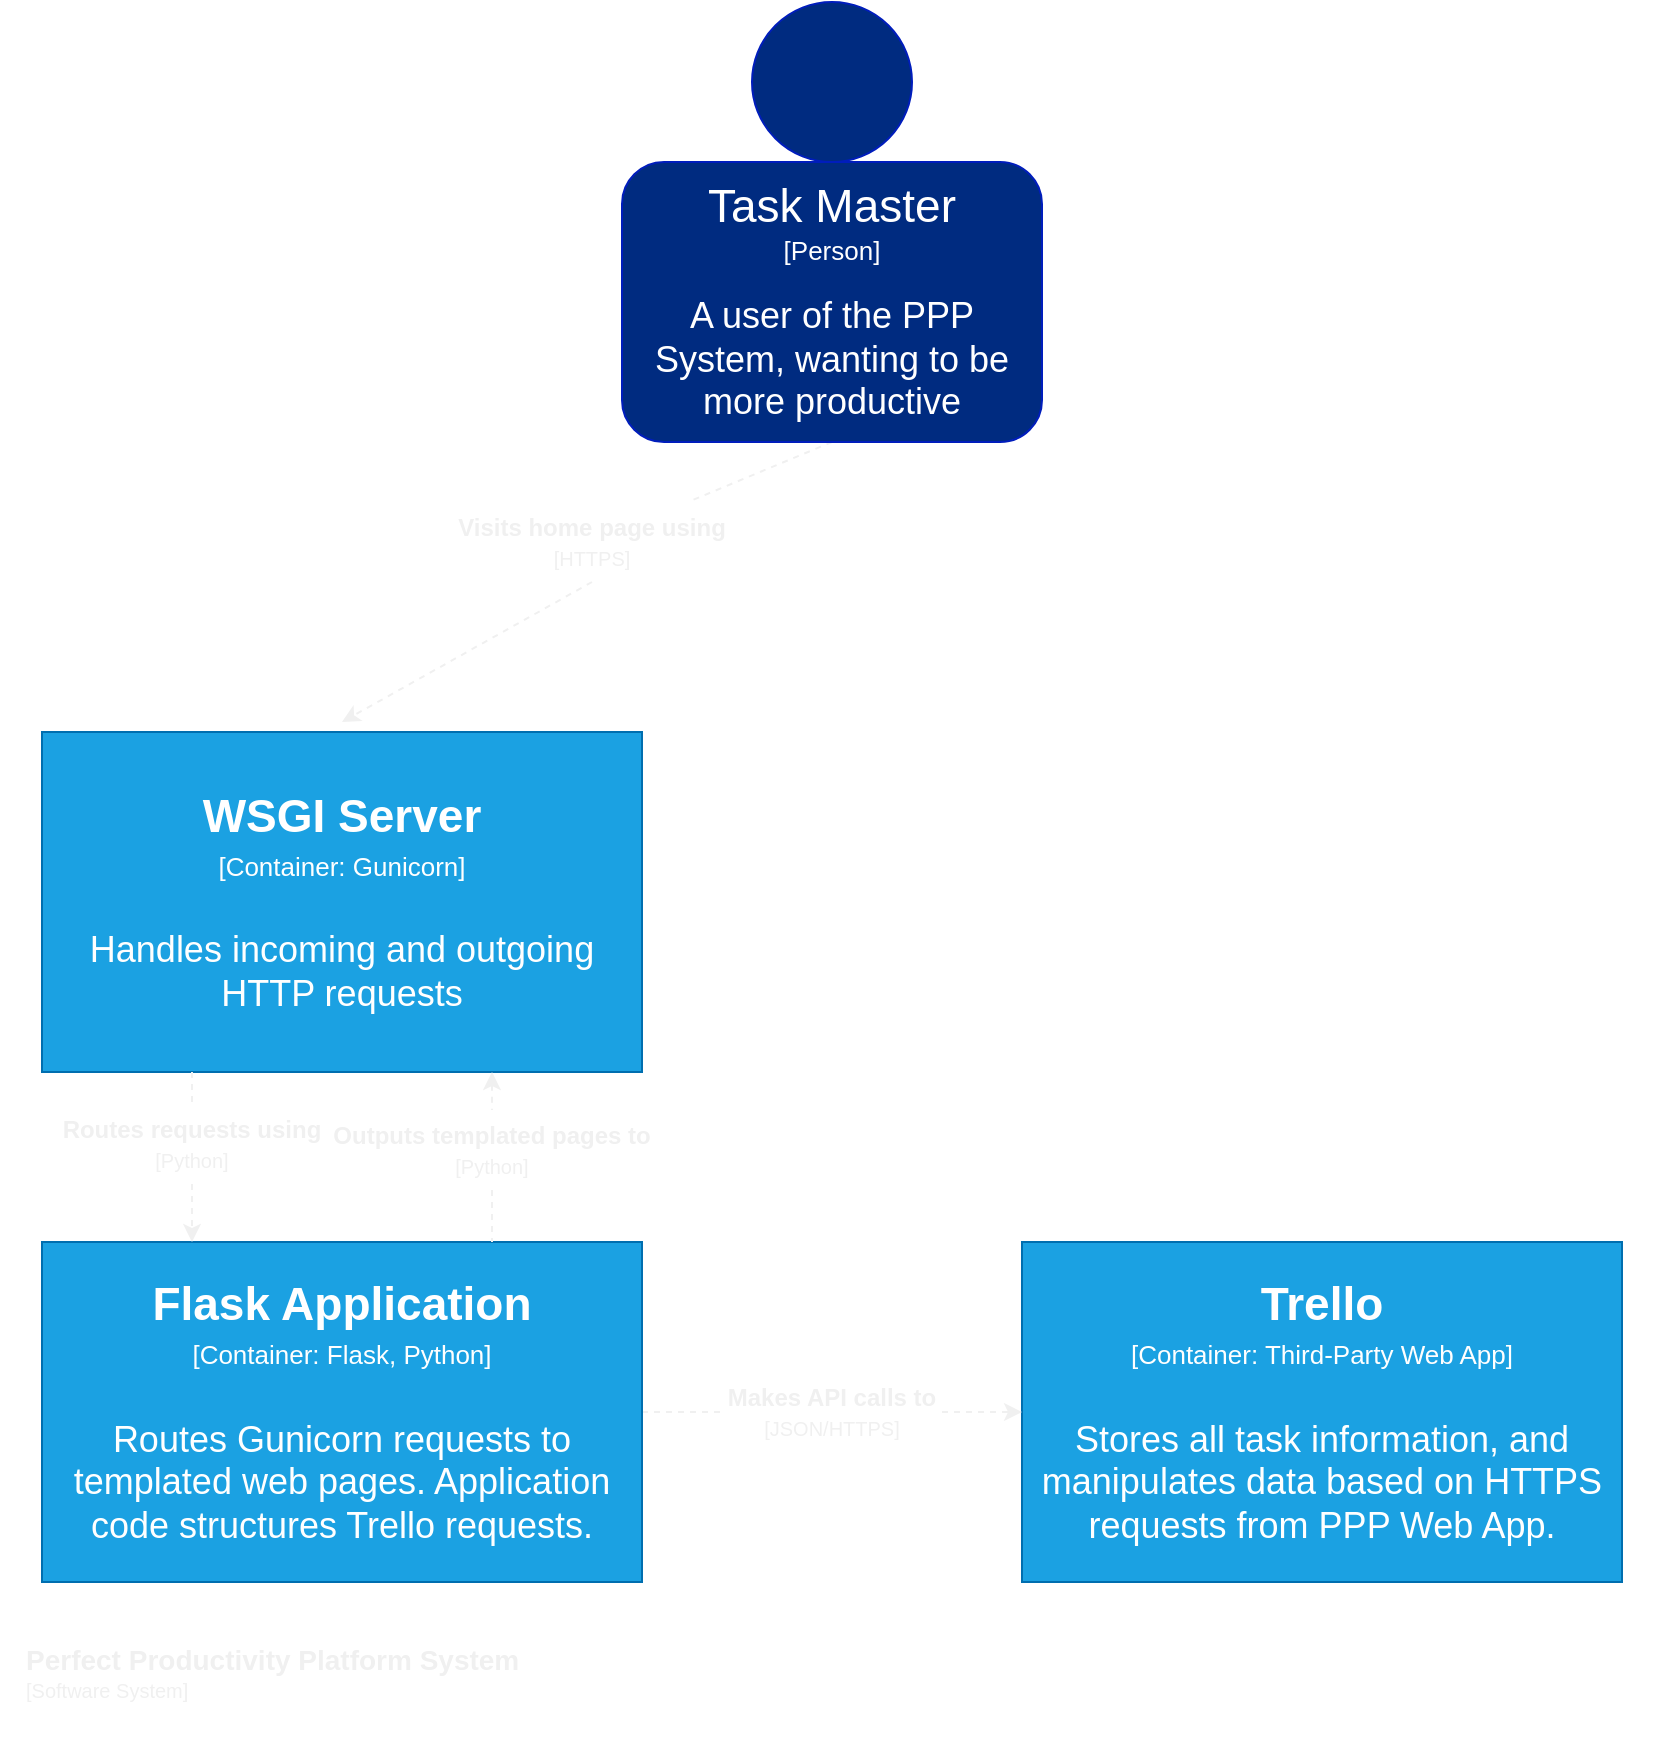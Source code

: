 <mxfile version="13.6.5">
    <diagram id="G93h9uNRjAqq_Bz0_a5w" name="Container">
        <mxGraphModel dx="1625" dy="823" grid="1" gridSize="10" guides="1" tooltips="1" connect="1" arrows="1" fold="1" page="1" pageScale="1" pageWidth="850" pageHeight="1100" math="0" shadow="0">
            <root>
                <mxCell id="0"/>
                <mxCell id="1" parent="0"/>
                <mxCell id="8" value="" style="rounded=0;whiteSpace=wrap;html=1;fillColor=none;dashed=1;strokeColor=#FFFFFF;fontColor=#F0F0F0;" parent="1" vertex="1">
                    <mxGeometry x="10" y="420" width="830" height="540" as="geometry"/>
                </mxCell>
                <mxCell id="2" value="&lt;p style=&quot;line-height: 70%&quot;&gt;&lt;b&gt;&lt;font style=&quot;font-size: 14px&quot;&gt;Perfect Productivity Platform System&lt;br&gt;&lt;/font&gt;&lt;/b&gt;&lt;font style=&quot;font-size: 10px ; line-height: 80%&quot;&gt;[Software System]&lt;/font&gt;&lt;/p&gt;" style="rounded=0;whiteSpace=wrap;html=1;fontSize=18;fillColor=none;strokeColor=none;align=left;fontColor=#F0F0F0;" parent="1" vertex="1">
                    <mxGeometry x="20" y="910" width="260" height="50" as="geometry"/>
                </mxCell>
                <mxCell id="3" value="" style="endArrow=none;html=1;fontSize=18;dashed=1;endFill=0;exitX=0.5;exitY=1;exitDx=0;exitDy=0;fontColor=#F0F0F0;strokeColor=#F0F0F0;" parent="1" source="7" target="4" edge="1">
                    <mxGeometry width="50" height="50" relative="1" as="geometry">
                        <mxPoint x="425.5" y="329.5" as="sourcePoint"/>
                        <mxPoint x="420" y="490" as="targetPoint"/>
                    </mxGeometry>
                </mxCell>
                <mxCell id="4" value="Visits home page using&lt;br&gt;&lt;font style=&quot;font-size: 10px ; font-weight: normal&quot;&gt;[HTTPS]&lt;/font&gt;" style="text;html=1;strokeColor=none;fillColor=none;align=center;verticalAlign=middle;whiteSpace=wrap;rounded=0;fontStyle=1;fontColor=#F0F0F0;" parent="1" vertex="1">
                    <mxGeometry x="210" y="350" width="190" height="40" as="geometry"/>
                </mxCell>
                <mxCell id="5" value="" style="endArrow=classic;html=1;fontSize=18;dashed=1;endFill=1;exitX=0.5;exitY=1;exitDx=0;exitDy=0;fontColor=#F0F0F0;strokeColor=#F0F0F0;" parent="1" source="4" edge="1">
                    <mxGeometry width="50" height="50" relative="1" as="geometry">
                        <mxPoint x="430" y="360" as="sourcePoint"/>
                        <mxPoint x="180" y="460" as="targetPoint"/>
                    </mxGeometry>
                </mxCell>
                <mxCell id="6" value="" style="ellipse;whiteSpace=wrap;html=1;strokeColor=#001DBC;fontColor=#ffffff;fillColor=#002B80;" parent="1" vertex="1">
                    <mxGeometry x="385" y="100" width="80" height="80" as="geometry"/>
                </mxCell>
                <mxCell id="7" value="&lt;font style=&quot;font-size: 23px&quot;&gt;Task Master&lt;/font&gt;&lt;br&gt;&lt;font style=&quot;font-size: 13px&quot;&gt;[Person]&lt;/font&gt;&lt;br&gt;&lt;br&gt;&lt;font style=&quot;font-size: 18px&quot;&gt;A user of the PPP System, wanting to be more productive&lt;/font&gt;" style="rounded=1;whiteSpace=wrap;html=1;strokeColor=#001DBC;fontColor=#ffffff;fillColor=#002B80;" parent="1" vertex="1">
                    <mxGeometry x="320" y="180" width="210" height="140" as="geometry"/>
                </mxCell>
                <mxCell id="10" value="&lt;b&gt;&lt;font style=&quot;font-size: 23px&quot;&gt;WSGI Server&lt;/font&gt;&lt;/b&gt;&lt;br&gt;&lt;font style=&quot;font-size: 13px&quot;&gt;[Container: Gunicorn]&lt;/font&gt;&lt;br&gt;&lt;br&gt;Handles incoming and outgoing HTTP requests" style="rounded=0;whiteSpace=wrap;html=1;fontSize=18;fillColor=#1ba1e2;strokeColor=#006EAF;fontColor=#ffffff;" parent="1" vertex="1">
                    <mxGeometry x="30" y="465" width="300" height="170" as="geometry"/>
                </mxCell>
                <mxCell id="11" value="&lt;b&gt;&lt;font style=&quot;font-size: 23px&quot;&gt;Trello&lt;/font&gt;&lt;/b&gt;&lt;br&gt;&lt;font style=&quot;font-size: 13px&quot;&gt;[Container: Third-Party Web App]&lt;/font&gt;&lt;br&gt;&lt;br&gt;Stores all task information, and manipulates data based on HTTPS requests from PPP Web App." style="rounded=0;whiteSpace=wrap;html=1;fontSize=18;fillColor=#1ba1e2;strokeColor=#006EAF;fontColor=#ffffff;" parent="1" vertex="1">
                    <mxGeometry x="520" y="720" width="300" height="170" as="geometry"/>
                </mxCell>
                <mxCell id="13" value="&lt;b&gt;Makes API calls to&lt;br&gt;&lt;/b&gt;&lt;font style=&quot;font-size: 10px&quot;&gt;[JSON/HTTPS]&lt;/font&gt;" style="text;html=1;strokeColor=none;fillColor=none;align=center;verticalAlign=middle;whiteSpace=wrap;rounded=0;fontColor=#F0F0F0;" parent="1" vertex="1">
                    <mxGeometry x="370" y="785" width="110" height="40" as="geometry"/>
                </mxCell>
                <mxCell id="14" value="" style="endArrow=none;html=1;fontSize=18;dashed=1;endFill=0;exitX=1;exitY=0.5;exitDx=0;exitDy=0;entryX=0;entryY=0.5;entryDx=0;entryDy=0;fontColor=#F0F0F0;strokeColor=#F0F0F0;" parent="1" source="17" target="13" edge="1">
                    <mxGeometry width="50" height="50" relative="1" as="geometry">
                        <mxPoint x="435.0" y="330" as="sourcePoint"/>
                        <mxPoint x="435.0" y="360" as="targetPoint"/>
                    </mxGeometry>
                </mxCell>
                <mxCell id="15" value="" style="endArrow=classic;html=1;fontSize=18;dashed=1;endFill=1;exitX=1;exitY=0.5;exitDx=0;exitDy=0;entryX=0;entryY=0.5;entryDx=0;entryDy=0;fontColor=#F0F0F0;strokeColor=#F0F0F0;" parent="1" source="13" target="11" edge="1">
                    <mxGeometry width="50" height="50" relative="1" as="geometry">
                        <mxPoint x="435" y="400" as="sourcePoint"/>
                        <mxPoint x="435" y="430" as="targetPoint"/>
                    </mxGeometry>
                </mxCell>
                <mxCell id="17" value="&lt;b&gt;&lt;font style=&quot;font-size: 23px&quot;&gt;Flask Application&lt;/font&gt;&lt;/b&gt;&lt;br&gt;&lt;font style=&quot;font-size: 13px&quot;&gt;[Container: Flask, Python]&lt;/font&gt;&lt;br&gt;&lt;br&gt;Routes Gunicorn requests to templated web pages. Application code structures Trello requests." style="rounded=0;whiteSpace=wrap;html=1;fontSize=18;fillColor=#1ba1e2;strokeColor=#006EAF;fontColor=#ffffff;" parent="1" vertex="1">
                    <mxGeometry x="30" y="720" width="300" height="170" as="geometry"/>
                </mxCell>
                <mxCell id="20" value="&lt;b&gt;Routes requests using&lt;br&gt;&lt;/b&gt;&lt;font style=&quot;font-size: 10px&quot;&gt;[Python]&lt;/font&gt;" style="text;html=1;strokeColor=none;fillColor=none;align=center;verticalAlign=middle;whiteSpace=wrap;rounded=0;fontColor=#F0F0F0;" parent="1" vertex="1">
                    <mxGeometry x="35" y="651" width="140" height="40" as="geometry"/>
                </mxCell>
                <mxCell id="21" value="" style="endArrow=none;html=1;fontSize=18;dashed=1;endFill=0;exitX=0.25;exitY=1;exitDx=0;exitDy=0;entryX=0.5;entryY=0;entryDx=0;entryDy=0;fontColor=#F0F0F0;strokeColor=#F0F0F0;" parent="1" source="10" target="20" edge="1">
                    <mxGeometry width="50" height="50" relative="1" as="geometry">
                        <mxPoint x="125" y="620" as="sourcePoint"/>
                        <mxPoint x="190.0" y="485" as="targetPoint"/>
                    </mxGeometry>
                </mxCell>
                <mxCell id="22" value="" style="endArrow=classic;html=1;fontSize=18;dashed=1;endFill=1;exitX=0.5;exitY=1;exitDx=0;exitDy=0;entryX=0.25;entryY=0;entryDx=0;entryDy=0;fontColor=#F0F0F0;strokeColor=#F0F0F0;" parent="1" source="20" target="17" edge="1">
                    <mxGeometry width="50" height="50" relative="1" as="geometry">
                        <mxPoint x="190" y="525" as="sourcePoint"/>
                        <mxPoint x="125" y="705" as="targetPoint"/>
                    </mxGeometry>
                </mxCell>
                <mxCell id="26" value="&lt;b&gt;Outputs templated pages to&lt;br&gt;&lt;/b&gt;&lt;font style=&quot;font-size: 10px&quot;&gt;[Python]&lt;/font&gt;" style="text;html=1;strokeColor=none;fillColor=none;align=center;verticalAlign=middle;whiteSpace=wrap;rounded=0;fontColor=#F0F0F0;" parent="1" vertex="1">
                    <mxGeometry x="170" y="654" width="170" height="40" as="geometry"/>
                </mxCell>
                <mxCell id="27" value="" style="endArrow=none;html=1;fontSize=18;dashed=1;endFill=0;exitX=0.75;exitY=1;exitDx=0;exitDy=0;entryX=0.5;entryY=0;entryDx=0;entryDy=0;startArrow=classic;startFill=1;fontColor=#F0F0F0;strokeColor=#F0F0F0;" parent="1" source="10" target="26" edge="1">
                    <mxGeometry width="50" height="50" relative="1" as="geometry">
                        <mxPoint x="260" y="635" as="sourcePoint"/>
                        <mxPoint x="345.0" y="485" as="targetPoint"/>
                    </mxGeometry>
                </mxCell>
                <mxCell id="28" value="" style="endArrow=none;html=1;fontSize=18;dashed=1;endFill=0;exitX=0.5;exitY=1;exitDx=0;exitDy=0;entryX=0.75;entryY=0;entryDx=0;entryDy=0;fontColor=#F0F0F0;strokeColor=#F0F0F0;" parent="1" source="26" target="17" edge="1">
                    <mxGeometry width="50" height="50" relative="1" as="geometry">
                        <mxPoint x="345" y="525" as="sourcePoint"/>
                        <mxPoint x="260.0" y="720" as="targetPoint"/>
                    </mxGeometry>
                </mxCell>
            </root>
        </mxGraphModel>
    </diagram>
</mxfile>